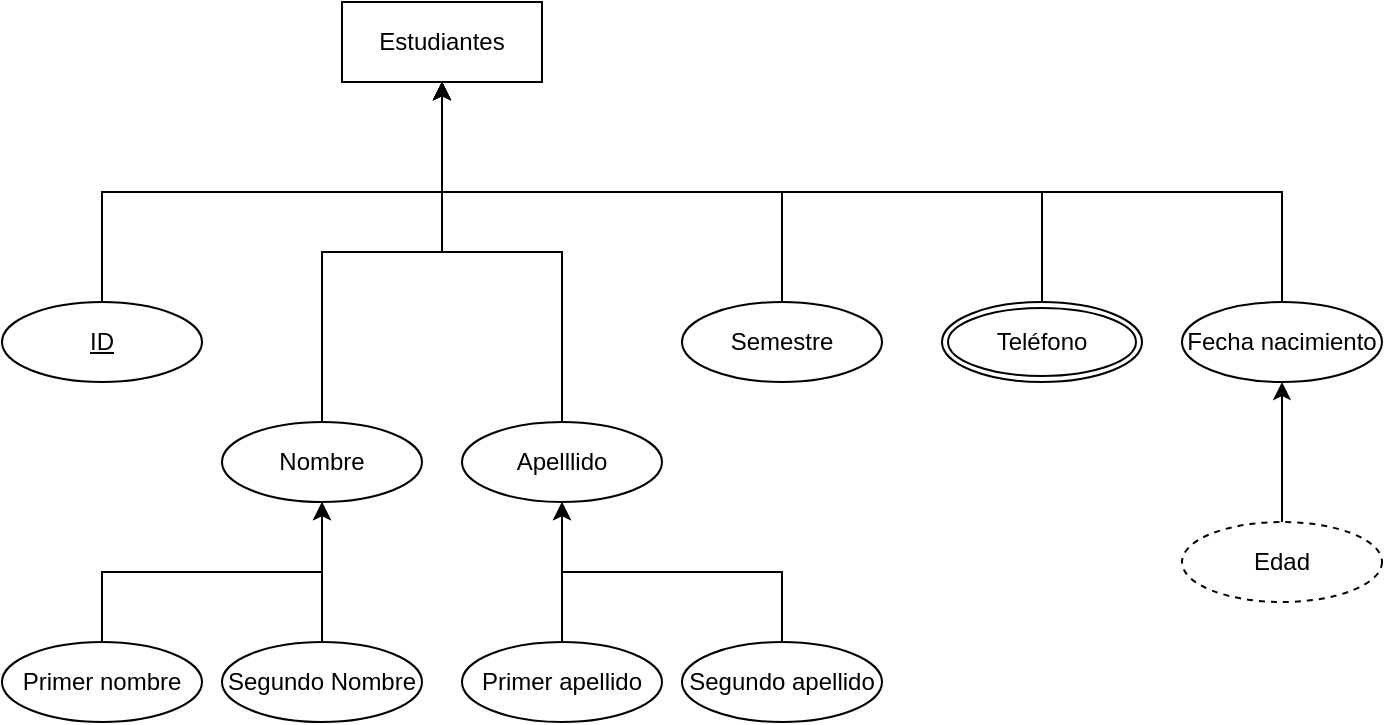 <mxfile version="21.6.7" type="device">
  <diagram id="R2lEEEUBdFMjLlhIrx00" name="Page-1">
    <mxGraphModel dx="951" dy="543" grid="1" gridSize="10" guides="1" tooltips="1" connect="1" arrows="1" fold="1" page="1" pageScale="1" pageWidth="850" pageHeight="1100" math="0" shadow="0" extFonts="Permanent Marker^https://fonts.googleapis.com/css?family=Permanent+Marker">
      <root>
        <mxCell id="0" />
        <mxCell id="1" parent="0" />
        <mxCell id="CgryGg1mfbn8uc2uhe24-1" value="Estudiantes" style="whiteSpace=wrap;html=1;align=center;" vertex="1" parent="1">
          <mxGeometry x="200" y="60" width="100" height="40" as="geometry" />
        </mxCell>
        <mxCell id="CgryGg1mfbn8uc2uhe24-9" style="edgeStyle=orthogonalEdgeStyle;rounded=0;orthogonalLoop=1;jettySize=auto;html=1;exitX=0.5;exitY=0;exitDx=0;exitDy=0;entryX=0.5;entryY=1;entryDx=0;entryDy=0;" edge="1" parent="1" source="CgryGg1mfbn8uc2uhe24-3" target="CgryGg1mfbn8uc2uhe24-1">
          <mxGeometry relative="1" as="geometry" />
        </mxCell>
        <mxCell id="CgryGg1mfbn8uc2uhe24-3" value="Nombre" style="ellipse;whiteSpace=wrap;html=1;align=center;" vertex="1" parent="1">
          <mxGeometry x="140" y="270" width="100" height="40" as="geometry" />
        </mxCell>
        <mxCell id="CgryGg1mfbn8uc2uhe24-10" style="edgeStyle=orthogonalEdgeStyle;rounded=0;orthogonalLoop=1;jettySize=auto;html=1;entryX=0.5;entryY=1;entryDx=0;entryDy=0;" edge="1" parent="1" source="CgryGg1mfbn8uc2uhe24-4" target="CgryGg1mfbn8uc2uhe24-1">
          <mxGeometry relative="1" as="geometry" />
        </mxCell>
        <mxCell id="CgryGg1mfbn8uc2uhe24-4" value="Apelllido" style="ellipse;whiteSpace=wrap;html=1;align=center;" vertex="1" parent="1">
          <mxGeometry x="260" y="270" width="100" height="40" as="geometry" />
        </mxCell>
        <mxCell id="CgryGg1mfbn8uc2uhe24-11" style="edgeStyle=orthogonalEdgeStyle;rounded=0;orthogonalLoop=1;jettySize=auto;html=1;entryX=0.5;entryY=1;entryDx=0;entryDy=0;exitX=0.5;exitY=0;exitDx=0;exitDy=0;" edge="1" parent="1" source="CgryGg1mfbn8uc2uhe24-5" target="CgryGg1mfbn8uc2uhe24-1">
          <mxGeometry relative="1" as="geometry" />
        </mxCell>
        <mxCell id="CgryGg1mfbn8uc2uhe24-5" value="Semestre" style="ellipse;whiteSpace=wrap;html=1;align=center;" vertex="1" parent="1">
          <mxGeometry x="370" y="210" width="100" height="40" as="geometry" />
        </mxCell>
        <mxCell id="CgryGg1mfbn8uc2uhe24-8" style="edgeStyle=orthogonalEdgeStyle;rounded=0;orthogonalLoop=1;jettySize=auto;html=1;entryX=0.5;entryY=1;entryDx=0;entryDy=0;exitX=0.5;exitY=0;exitDx=0;exitDy=0;" edge="1" parent="1" source="CgryGg1mfbn8uc2uhe24-7" target="CgryGg1mfbn8uc2uhe24-1">
          <mxGeometry relative="1" as="geometry" />
        </mxCell>
        <mxCell id="CgryGg1mfbn8uc2uhe24-7" value="ID" style="ellipse;whiteSpace=wrap;html=1;align=center;fontStyle=4;" vertex="1" parent="1">
          <mxGeometry x="30" y="210" width="100" height="40" as="geometry" />
        </mxCell>
        <mxCell id="CgryGg1mfbn8uc2uhe24-19" style="edgeStyle=orthogonalEdgeStyle;rounded=0;orthogonalLoop=1;jettySize=auto;html=1;entryX=0.5;entryY=1;entryDx=0;entryDy=0;exitX=0.5;exitY=0;exitDx=0;exitDy=0;" edge="1" parent="1" source="CgryGg1mfbn8uc2uhe24-13" target="CgryGg1mfbn8uc2uhe24-3">
          <mxGeometry relative="1" as="geometry" />
        </mxCell>
        <mxCell id="CgryGg1mfbn8uc2uhe24-13" value="Primer nombre" style="ellipse;whiteSpace=wrap;html=1;align=center;" vertex="1" parent="1">
          <mxGeometry x="30" y="380" width="100" height="40" as="geometry" />
        </mxCell>
        <mxCell id="CgryGg1mfbn8uc2uhe24-18" style="edgeStyle=orthogonalEdgeStyle;rounded=0;orthogonalLoop=1;jettySize=auto;html=1;entryX=0.5;entryY=1;entryDx=0;entryDy=0;" edge="1" parent="1" source="CgryGg1mfbn8uc2uhe24-14" target="CgryGg1mfbn8uc2uhe24-3">
          <mxGeometry relative="1" as="geometry" />
        </mxCell>
        <mxCell id="CgryGg1mfbn8uc2uhe24-14" value="Segundo Nombre" style="ellipse;whiteSpace=wrap;html=1;align=center;" vertex="1" parent="1">
          <mxGeometry x="140" y="380" width="100" height="40" as="geometry" />
        </mxCell>
        <mxCell id="CgryGg1mfbn8uc2uhe24-20" style="edgeStyle=orthogonalEdgeStyle;rounded=0;orthogonalLoop=1;jettySize=auto;html=1;entryX=0.5;entryY=1;entryDx=0;entryDy=0;" edge="1" parent="1" source="CgryGg1mfbn8uc2uhe24-15" target="CgryGg1mfbn8uc2uhe24-4">
          <mxGeometry relative="1" as="geometry" />
        </mxCell>
        <mxCell id="CgryGg1mfbn8uc2uhe24-15" value="Primer apellido" style="ellipse;whiteSpace=wrap;html=1;align=center;" vertex="1" parent="1">
          <mxGeometry x="260" y="380" width="100" height="40" as="geometry" />
        </mxCell>
        <mxCell id="CgryGg1mfbn8uc2uhe24-21" style="edgeStyle=orthogonalEdgeStyle;rounded=0;orthogonalLoop=1;jettySize=auto;html=1;entryX=0.5;entryY=1;entryDx=0;entryDy=0;exitX=0.5;exitY=0;exitDx=0;exitDy=0;" edge="1" parent="1" source="CgryGg1mfbn8uc2uhe24-16" target="CgryGg1mfbn8uc2uhe24-4">
          <mxGeometry relative="1" as="geometry" />
        </mxCell>
        <mxCell id="CgryGg1mfbn8uc2uhe24-16" value="Segundo apellido" style="ellipse;whiteSpace=wrap;html=1;align=center;" vertex="1" parent="1">
          <mxGeometry x="370" y="380" width="100" height="40" as="geometry" />
        </mxCell>
        <mxCell id="CgryGg1mfbn8uc2uhe24-23" style="edgeStyle=orthogonalEdgeStyle;rounded=0;orthogonalLoop=1;jettySize=auto;html=1;entryX=0.5;entryY=1;entryDx=0;entryDy=0;exitX=0.5;exitY=0;exitDx=0;exitDy=0;" edge="1" parent="1" source="CgryGg1mfbn8uc2uhe24-22" target="CgryGg1mfbn8uc2uhe24-1">
          <mxGeometry relative="1" as="geometry" />
        </mxCell>
        <mxCell id="CgryGg1mfbn8uc2uhe24-22" value="Teléfono" style="ellipse;shape=doubleEllipse;margin=3;whiteSpace=wrap;html=1;align=center;" vertex="1" parent="1">
          <mxGeometry x="500" y="210" width="100" height="40" as="geometry" />
        </mxCell>
        <mxCell id="CgryGg1mfbn8uc2uhe24-25" style="edgeStyle=orthogonalEdgeStyle;rounded=0;orthogonalLoop=1;jettySize=auto;html=1;entryX=0.5;entryY=1;entryDx=0;entryDy=0;exitX=0.5;exitY=0;exitDx=0;exitDy=0;" edge="1" parent="1" source="CgryGg1mfbn8uc2uhe24-24" target="CgryGg1mfbn8uc2uhe24-1">
          <mxGeometry relative="1" as="geometry" />
        </mxCell>
        <mxCell id="CgryGg1mfbn8uc2uhe24-24" value="Fecha nacimiento" style="ellipse;whiteSpace=wrap;html=1;align=center;" vertex="1" parent="1">
          <mxGeometry x="620" y="210" width="100" height="40" as="geometry" />
        </mxCell>
        <mxCell id="CgryGg1mfbn8uc2uhe24-27" style="edgeStyle=orthogonalEdgeStyle;rounded=0;orthogonalLoop=1;jettySize=auto;html=1;entryX=0.5;entryY=1;entryDx=0;entryDy=0;" edge="1" parent="1" source="CgryGg1mfbn8uc2uhe24-26" target="CgryGg1mfbn8uc2uhe24-24">
          <mxGeometry relative="1" as="geometry" />
        </mxCell>
        <mxCell id="CgryGg1mfbn8uc2uhe24-26" value="Edad" style="ellipse;whiteSpace=wrap;html=1;align=center;dashed=1;" vertex="1" parent="1">
          <mxGeometry x="620" y="320" width="100" height="40" as="geometry" />
        </mxCell>
      </root>
    </mxGraphModel>
  </diagram>
</mxfile>
